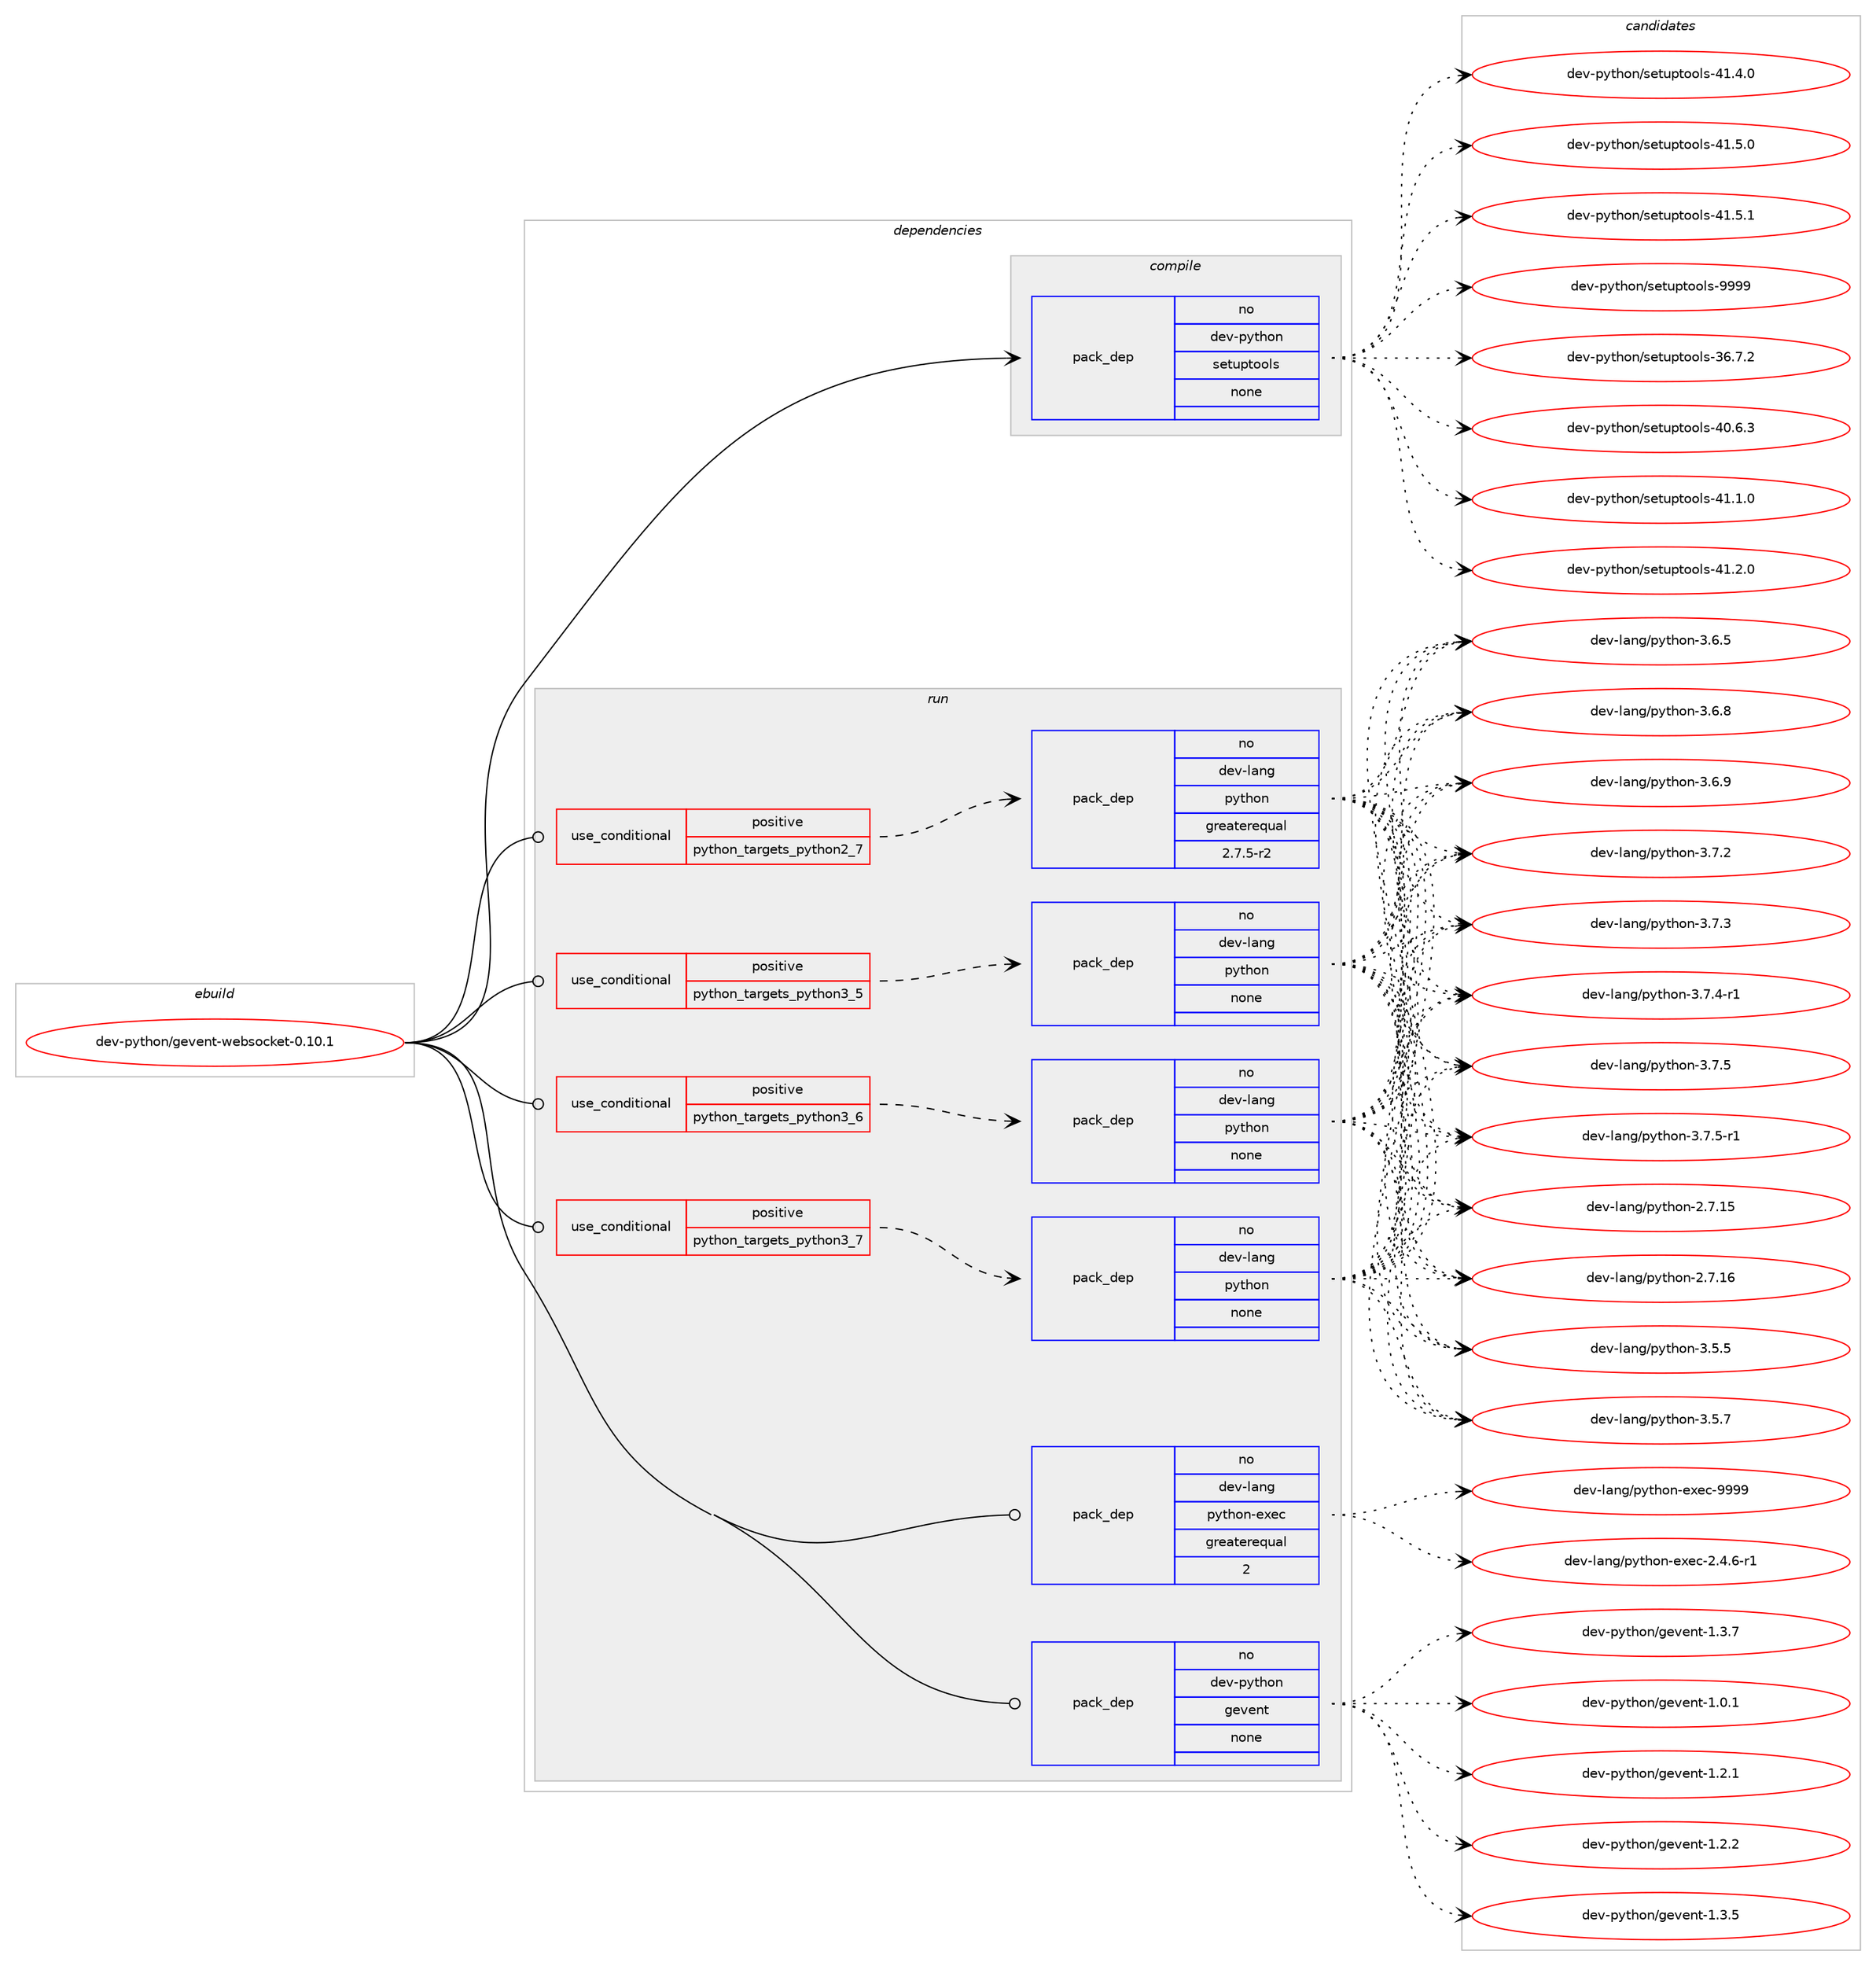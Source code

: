 digraph prolog {

# *************
# Graph options
# *************

newrank=true;
concentrate=true;
compound=true;
graph [rankdir=LR,fontname=Helvetica,fontsize=10,ranksep=1.5];#, ranksep=2.5, nodesep=0.2];
edge  [arrowhead=vee];
node  [fontname=Helvetica,fontsize=10];

# **********
# The ebuild
# **********

subgraph cluster_leftcol {
color=gray;
rank=same;
label=<<i>ebuild</i>>;
id [label="dev-python/gevent-websocket-0.10.1", color=red, width=4, href="../dev-python/gevent-websocket-0.10.1.svg"];
}

# ****************
# The dependencies
# ****************

subgraph cluster_midcol {
color=gray;
label=<<i>dependencies</i>>;
subgraph cluster_compile {
fillcolor="#eeeeee";
style=filled;
label=<<i>compile</i>>;
subgraph pack454750 {
dependency606526 [label=<<TABLE BORDER="0" CELLBORDER="1" CELLSPACING="0" CELLPADDING="4" WIDTH="220"><TR><TD ROWSPAN="6" CELLPADDING="30">pack_dep</TD></TR><TR><TD WIDTH="110">no</TD></TR><TR><TD>dev-python</TD></TR><TR><TD>setuptools</TD></TR><TR><TD>none</TD></TR><TR><TD></TD></TR></TABLE>>, shape=none, color=blue];
}
id:e -> dependency606526:w [weight=20,style="solid",arrowhead="vee"];
}
subgraph cluster_compileandrun {
fillcolor="#eeeeee";
style=filled;
label=<<i>compile and run</i>>;
}
subgraph cluster_run {
fillcolor="#eeeeee";
style=filled;
label=<<i>run</i>>;
subgraph cond139979 {
dependency606527 [label=<<TABLE BORDER="0" CELLBORDER="1" CELLSPACING="0" CELLPADDING="4"><TR><TD ROWSPAN="3" CELLPADDING="10">use_conditional</TD></TR><TR><TD>positive</TD></TR><TR><TD>python_targets_python2_7</TD></TR></TABLE>>, shape=none, color=red];
subgraph pack454751 {
dependency606528 [label=<<TABLE BORDER="0" CELLBORDER="1" CELLSPACING="0" CELLPADDING="4" WIDTH="220"><TR><TD ROWSPAN="6" CELLPADDING="30">pack_dep</TD></TR><TR><TD WIDTH="110">no</TD></TR><TR><TD>dev-lang</TD></TR><TR><TD>python</TD></TR><TR><TD>greaterequal</TD></TR><TR><TD>2.7.5-r2</TD></TR></TABLE>>, shape=none, color=blue];
}
dependency606527:e -> dependency606528:w [weight=20,style="dashed",arrowhead="vee"];
}
id:e -> dependency606527:w [weight=20,style="solid",arrowhead="odot"];
subgraph cond139980 {
dependency606529 [label=<<TABLE BORDER="0" CELLBORDER="1" CELLSPACING="0" CELLPADDING="4"><TR><TD ROWSPAN="3" CELLPADDING="10">use_conditional</TD></TR><TR><TD>positive</TD></TR><TR><TD>python_targets_python3_5</TD></TR></TABLE>>, shape=none, color=red];
subgraph pack454752 {
dependency606530 [label=<<TABLE BORDER="0" CELLBORDER="1" CELLSPACING="0" CELLPADDING="4" WIDTH="220"><TR><TD ROWSPAN="6" CELLPADDING="30">pack_dep</TD></TR><TR><TD WIDTH="110">no</TD></TR><TR><TD>dev-lang</TD></TR><TR><TD>python</TD></TR><TR><TD>none</TD></TR><TR><TD></TD></TR></TABLE>>, shape=none, color=blue];
}
dependency606529:e -> dependency606530:w [weight=20,style="dashed",arrowhead="vee"];
}
id:e -> dependency606529:w [weight=20,style="solid",arrowhead="odot"];
subgraph cond139981 {
dependency606531 [label=<<TABLE BORDER="0" CELLBORDER="1" CELLSPACING="0" CELLPADDING="4"><TR><TD ROWSPAN="3" CELLPADDING="10">use_conditional</TD></TR><TR><TD>positive</TD></TR><TR><TD>python_targets_python3_6</TD></TR></TABLE>>, shape=none, color=red];
subgraph pack454753 {
dependency606532 [label=<<TABLE BORDER="0" CELLBORDER="1" CELLSPACING="0" CELLPADDING="4" WIDTH="220"><TR><TD ROWSPAN="6" CELLPADDING="30">pack_dep</TD></TR><TR><TD WIDTH="110">no</TD></TR><TR><TD>dev-lang</TD></TR><TR><TD>python</TD></TR><TR><TD>none</TD></TR><TR><TD></TD></TR></TABLE>>, shape=none, color=blue];
}
dependency606531:e -> dependency606532:w [weight=20,style="dashed",arrowhead="vee"];
}
id:e -> dependency606531:w [weight=20,style="solid",arrowhead="odot"];
subgraph cond139982 {
dependency606533 [label=<<TABLE BORDER="0" CELLBORDER="1" CELLSPACING="0" CELLPADDING="4"><TR><TD ROWSPAN="3" CELLPADDING="10">use_conditional</TD></TR><TR><TD>positive</TD></TR><TR><TD>python_targets_python3_7</TD></TR></TABLE>>, shape=none, color=red];
subgraph pack454754 {
dependency606534 [label=<<TABLE BORDER="0" CELLBORDER="1" CELLSPACING="0" CELLPADDING="4" WIDTH="220"><TR><TD ROWSPAN="6" CELLPADDING="30">pack_dep</TD></TR><TR><TD WIDTH="110">no</TD></TR><TR><TD>dev-lang</TD></TR><TR><TD>python</TD></TR><TR><TD>none</TD></TR><TR><TD></TD></TR></TABLE>>, shape=none, color=blue];
}
dependency606533:e -> dependency606534:w [weight=20,style="dashed",arrowhead="vee"];
}
id:e -> dependency606533:w [weight=20,style="solid",arrowhead="odot"];
subgraph pack454755 {
dependency606535 [label=<<TABLE BORDER="0" CELLBORDER="1" CELLSPACING="0" CELLPADDING="4" WIDTH="220"><TR><TD ROWSPAN="6" CELLPADDING="30">pack_dep</TD></TR><TR><TD WIDTH="110">no</TD></TR><TR><TD>dev-lang</TD></TR><TR><TD>python-exec</TD></TR><TR><TD>greaterequal</TD></TR><TR><TD>2</TD></TR></TABLE>>, shape=none, color=blue];
}
id:e -> dependency606535:w [weight=20,style="solid",arrowhead="odot"];
subgraph pack454756 {
dependency606536 [label=<<TABLE BORDER="0" CELLBORDER="1" CELLSPACING="0" CELLPADDING="4" WIDTH="220"><TR><TD ROWSPAN="6" CELLPADDING="30">pack_dep</TD></TR><TR><TD WIDTH="110">no</TD></TR><TR><TD>dev-python</TD></TR><TR><TD>gevent</TD></TR><TR><TD>none</TD></TR><TR><TD></TD></TR></TABLE>>, shape=none, color=blue];
}
id:e -> dependency606536:w [weight=20,style="solid",arrowhead="odot"];
}
}

# **************
# The candidates
# **************

subgraph cluster_choices {
rank=same;
color=gray;
label=<<i>candidates</i>>;

subgraph choice454750 {
color=black;
nodesep=1;
choice100101118451121211161041111104711510111611711211611111110811545515446554650 [label="dev-python/setuptools-36.7.2", color=red, width=4,href="../dev-python/setuptools-36.7.2.svg"];
choice100101118451121211161041111104711510111611711211611111110811545524846544651 [label="dev-python/setuptools-40.6.3", color=red, width=4,href="../dev-python/setuptools-40.6.3.svg"];
choice100101118451121211161041111104711510111611711211611111110811545524946494648 [label="dev-python/setuptools-41.1.0", color=red, width=4,href="../dev-python/setuptools-41.1.0.svg"];
choice100101118451121211161041111104711510111611711211611111110811545524946504648 [label="dev-python/setuptools-41.2.0", color=red, width=4,href="../dev-python/setuptools-41.2.0.svg"];
choice100101118451121211161041111104711510111611711211611111110811545524946524648 [label="dev-python/setuptools-41.4.0", color=red, width=4,href="../dev-python/setuptools-41.4.0.svg"];
choice100101118451121211161041111104711510111611711211611111110811545524946534648 [label="dev-python/setuptools-41.5.0", color=red, width=4,href="../dev-python/setuptools-41.5.0.svg"];
choice100101118451121211161041111104711510111611711211611111110811545524946534649 [label="dev-python/setuptools-41.5.1", color=red, width=4,href="../dev-python/setuptools-41.5.1.svg"];
choice10010111845112121116104111110471151011161171121161111111081154557575757 [label="dev-python/setuptools-9999", color=red, width=4,href="../dev-python/setuptools-9999.svg"];
dependency606526:e -> choice100101118451121211161041111104711510111611711211611111110811545515446554650:w [style=dotted,weight="100"];
dependency606526:e -> choice100101118451121211161041111104711510111611711211611111110811545524846544651:w [style=dotted,weight="100"];
dependency606526:e -> choice100101118451121211161041111104711510111611711211611111110811545524946494648:w [style=dotted,weight="100"];
dependency606526:e -> choice100101118451121211161041111104711510111611711211611111110811545524946504648:w [style=dotted,weight="100"];
dependency606526:e -> choice100101118451121211161041111104711510111611711211611111110811545524946524648:w [style=dotted,weight="100"];
dependency606526:e -> choice100101118451121211161041111104711510111611711211611111110811545524946534648:w [style=dotted,weight="100"];
dependency606526:e -> choice100101118451121211161041111104711510111611711211611111110811545524946534649:w [style=dotted,weight="100"];
dependency606526:e -> choice10010111845112121116104111110471151011161171121161111111081154557575757:w [style=dotted,weight="100"];
}
subgraph choice454751 {
color=black;
nodesep=1;
choice10010111845108971101034711212111610411111045504655464953 [label="dev-lang/python-2.7.15", color=red, width=4,href="../dev-lang/python-2.7.15.svg"];
choice10010111845108971101034711212111610411111045504655464954 [label="dev-lang/python-2.7.16", color=red, width=4,href="../dev-lang/python-2.7.16.svg"];
choice100101118451089711010347112121116104111110455146534653 [label="dev-lang/python-3.5.5", color=red, width=4,href="../dev-lang/python-3.5.5.svg"];
choice100101118451089711010347112121116104111110455146534655 [label="dev-lang/python-3.5.7", color=red, width=4,href="../dev-lang/python-3.5.7.svg"];
choice100101118451089711010347112121116104111110455146544653 [label="dev-lang/python-3.6.5", color=red, width=4,href="../dev-lang/python-3.6.5.svg"];
choice100101118451089711010347112121116104111110455146544656 [label="dev-lang/python-3.6.8", color=red, width=4,href="../dev-lang/python-3.6.8.svg"];
choice100101118451089711010347112121116104111110455146544657 [label="dev-lang/python-3.6.9", color=red, width=4,href="../dev-lang/python-3.6.9.svg"];
choice100101118451089711010347112121116104111110455146554650 [label="dev-lang/python-3.7.2", color=red, width=4,href="../dev-lang/python-3.7.2.svg"];
choice100101118451089711010347112121116104111110455146554651 [label="dev-lang/python-3.7.3", color=red, width=4,href="../dev-lang/python-3.7.3.svg"];
choice1001011184510897110103471121211161041111104551465546524511449 [label="dev-lang/python-3.7.4-r1", color=red, width=4,href="../dev-lang/python-3.7.4-r1.svg"];
choice100101118451089711010347112121116104111110455146554653 [label="dev-lang/python-3.7.5", color=red, width=4,href="../dev-lang/python-3.7.5.svg"];
choice1001011184510897110103471121211161041111104551465546534511449 [label="dev-lang/python-3.7.5-r1", color=red, width=4,href="../dev-lang/python-3.7.5-r1.svg"];
dependency606528:e -> choice10010111845108971101034711212111610411111045504655464953:w [style=dotted,weight="100"];
dependency606528:e -> choice10010111845108971101034711212111610411111045504655464954:w [style=dotted,weight="100"];
dependency606528:e -> choice100101118451089711010347112121116104111110455146534653:w [style=dotted,weight="100"];
dependency606528:e -> choice100101118451089711010347112121116104111110455146534655:w [style=dotted,weight="100"];
dependency606528:e -> choice100101118451089711010347112121116104111110455146544653:w [style=dotted,weight="100"];
dependency606528:e -> choice100101118451089711010347112121116104111110455146544656:w [style=dotted,weight="100"];
dependency606528:e -> choice100101118451089711010347112121116104111110455146544657:w [style=dotted,weight="100"];
dependency606528:e -> choice100101118451089711010347112121116104111110455146554650:w [style=dotted,weight="100"];
dependency606528:e -> choice100101118451089711010347112121116104111110455146554651:w [style=dotted,weight="100"];
dependency606528:e -> choice1001011184510897110103471121211161041111104551465546524511449:w [style=dotted,weight="100"];
dependency606528:e -> choice100101118451089711010347112121116104111110455146554653:w [style=dotted,weight="100"];
dependency606528:e -> choice1001011184510897110103471121211161041111104551465546534511449:w [style=dotted,weight="100"];
}
subgraph choice454752 {
color=black;
nodesep=1;
choice10010111845108971101034711212111610411111045504655464953 [label="dev-lang/python-2.7.15", color=red, width=4,href="../dev-lang/python-2.7.15.svg"];
choice10010111845108971101034711212111610411111045504655464954 [label="dev-lang/python-2.7.16", color=red, width=4,href="../dev-lang/python-2.7.16.svg"];
choice100101118451089711010347112121116104111110455146534653 [label="dev-lang/python-3.5.5", color=red, width=4,href="../dev-lang/python-3.5.5.svg"];
choice100101118451089711010347112121116104111110455146534655 [label="dev-lang/python-3.5.7", color=red, width=4,href="../dev-lang/python-3.5.7.svg"];
choice100101118451089711010347112121116104111110455146544653 [label="dev-lang/python-3.6.5", color=red, width=4,href="../dev-lang/python-3.6.5.svg"];
choice100101118451089711010347112121116104111110455146544656 [label="dev-lang/python-3.6.8", color=red, width=4,href="../dev-lang/python-3.6.8.svg"];
choice100101118451089711010347112121116104111110455146544657 [label="dev-lang/python-3.6.9", color=red, width=4,href="../dev-lang/python-3.6.9.svg"];
choice100101118451089711010347112121116104111110455146554650 [label="dev-lang/python-3.7.2", color=red, width=4,href="../dev-lang/python-3.7.2.svg"];
choice100101118451089711010347112121116104111110455146554651 [label="dev-lang/python-3.7.3", color=red, width=4,href="../dev-lang/python-3.7.3.svg"];
choice1001011184510897110103471121211161041111104551465546524511449 [label="dev-lang/python-3.7.4-r1", color=red, width=4,href="../dev-lang/python-3.7.4-r1.svg"];
choice100101118451089711010347112121116104111110455146554653 [label="dev-lang/python-3.7.5", color=red, width=4,href="../dev-lang/python-3.7.5.svg"];
choice1001011184510897110103471121211161041111104551465546534511449 [label="dev-lang/python-3.7.5-r1", color=red, width=4,href="../dev-lang/python-3.7.5-r1.svg"];
dependency606530:e -> choice10010111845108971101034711212111610411111045504655464953:w [style=dotted,weight="100"];
dependency606530:e -> choice10010111845108971101034711212111610411111045504655464954:w [style=dotted,weight="100"];
dependency606530:e -> choice100101118451089711010347112121116104111110455146534653:w [style=dotted,weight="100"];
dependency606530:e -> choice100101118451089711010347112121116104111110455146534655:w [style=dotted,weight="100"];
dependency606530:e -> choice100101118451089711010347112121116104111110455146544653:w [style=dotted,weight="100"];
dependency606530:e -> choice100101118451089711010347112121116104111110455146544656:w [style=dotted,weight="100"];
dependency606530:e -> choice100101118451089711010347112121116104111110455146544657:w [style=dotted,weight="100"];
dependency606530:e -> choice100101118451089711010347112121116104111110455146554650:w [style=dotted,weight="100"];
dependency606530:e -> choice100101118451089711010347112121116104111110455146554651:w [style=dotted,weight="100"];
dependency606530:e -> choice1001011184510897110103471121211161041111104551465546524511449:w [style=dotted,weight="100"];
dependency606530:e -> choice100101118451089711010347112121116104111110455146554653:w [style=dotted,weight="100"];
dependency606530:e -> choice1001011184510897110103471121211161041111104551465546534511449:w [style=dotted,weight="100"];
}
subgraph choice454753 {
color=black;
nodesep=1;
choice10010111845108971101034711212111610411111045504655464953 [label="dev-lang/python-2.7.15", color=red, width=4,href="../dev-lang/python-2.7.15.svg"];
choice10010111845108971101034711212111610411111045504655464954 [label="dev-lang/python-2.7.16", color=red, width=4,href="../dev-lang/python-2.7.16.svg"];
choice100101118451089711010347112121116104111110455146534653 [label="dev-lang/python-3.5.5", color=red, width=4,href="../dev-lang/python-3.5.5.svg"];
choice100101118451089711010347112121116104111110455146534655 [label="dev-lang/python-3.5.7", color=red, width=4,href="../dev-lang/python-3.5.7.svg"];
choice100101118451089711010347112121116104111110455146544653 [label="dev-lang/python-3.6.5", color=red, width=4,href="../dev-lang/python-3.6.5.svg"];
choice100101118451089711010347112121116104111110455146544656 [label="dev-lang/python-3.6.8", color=red, width=4,href="../dev-lang/python-3.6.8.svg"];
choice100101118451089711010347112121116104111110455146544657 [label="dev-lang/python-3.6.9", color=red, width=4,href="../dev-lang/python-3.6.9.svg"];
choice100101118451089711010347112121116104111110455146554650 [label="dev-lang/python-3.7.2", color=red, width=4,href="../dev-lang/python-3.7.2.svg"];
choice100101118451089711010347112121116104111110455146554651 [label="dev-lang/python-3.7.3", color=red, width=4,href="../dev-lang/python-3.7.3.svg"];
choice1001011184510897110103471121211161041111104551465546524511449 [label="dev-lang/python-3.7.4-r1", color=red, width=4,href="../dev-lang/python-3.7.4-r1.svg"];
choice100101118451089711010347112121116104111110455146554653 [label="dev-lang/python-3.7.5", color=red, width=4,href="../dev-lang/python-3.7.5.svg"];
choice1001011184510897110103471121211161041111104551465546534511449 [label="dev-lang/python-3.7.5-r1", color=red, width=4,href="../dev-lang/python-3.7.5-r1.svg"];
dependency606532:e -> choice10010111845108971101034711212111610411111045504655464953:w [style=dotted,weight="100"];
dependency606532:e -> choice10010111845108971101034711212111610411111045504655464954:w [style=dotted,weight="100"];
dependency606532:e -> choice100101118451089711010347112121116104111110455146534653:w [style=dotted,weight="100"];
dependency606532:e -> choice100101118451089711010347112121116104111110455146534655:w [style=dotted,weight="100"];
dependency606532:e -> choice100101118451089711010347112121116104111110455146544653:w [style=dotted,weight="100"];
dependency606532:e -> choice100101118451089711010347112121116104111110455146544656:w [style=dotted,weight="100"];
dependency606532:e -> choice100101118451089711010347112121116104111110455146544657:w [style=dotted,weight="100"];
dependency606532:e -> choice100101118451089711010347112121116104111110455146554650:w [style=dotted,weight="100"];
dependency606532:e -> choice100101118451089711010347112121116104111110455146554651:w [style=dotted,weight="100"];
dependency606532:e -> choice1001011184510897110103471121211161041111104551465546524511449:w [style=dotted,weight="100"];
dependency606532:e -> choice100101118451089711010347112121116104111110455146554653:w [style=dotted,weight="100"];
dependency606532:e -> choice1001011184510897110103471121211161041111104551465546534511449:w [style=dotted,weight="100"];
}
subgraph choice454754 {
color=black;
nodesep=1;
choice10010111845108971101034711212111610411111045504655464953 [label="dev-lang/python-2.7.15", color=red, width=4,href="../dev-lang/python-2.7.15.svg"];
choice10010111845108971101034711212111610411111045504655464954 [label="dev-lang/python-2.7.16", color=red, width=4,href="../dev-lang/python-2.7.16.svg"];
choice100101118451089711010347112121116104111110455146534653 [label="dev-lang/python-3.5.5", color=red, width=4,href="../dev-lang/python-3.5.5.svg"];
choice100101118451089711010347112121116104111110455146534655 [label="dev-lang/python-3.5.7", color=red, width=4,href="../dev-lang/python-3.5.7.svg"];
choice100101118451089711010347112121116104111110455146544653 [label="dev-lang/python-3.6.5", color=red, width=4,href="../dev-lang/python-3.6.5.svg"];
choice100101118451089711010347112121116104111110455146544656 [label="dev-lang/python-3.6.8", color=red, width=4,href="../dev-lang/python-3.6.8.svg"];
choice100101118451089711010347112121116104111110455146544657 [label="dev-lang/python-3.6.9", color=red, width=4,href="../dev-lang/python-3.6.9.svg"];
choice100101118451089711010347112121116104111110455146554650 [label="dev-lang/python-3.7.2", color=red, width=4,href="../dev-lang/python-3.7.2.svg"];
choice100101118451089711010347112121116104111110455146554651 [label="dev-lang/python-3.7.3", color=red, width=4,href="../dev-lang/python-3.7.3.svg"];
choice1001011184510897110103471121211161041111104551465546524511449 [label="dev-lang/python-3.7.4-r1", color=red, width=4,href="../dev-lang/python-3.7.4-r1.svg"];
choice100101118451089711010347112121116104111110455146554653 [label="dev-lang/python-3.7.5", color=red, width=4,href="../dev-lang/python-3.7.5.svg"];
choice1001011184510897110103471121211161041111104551465546534511449 [label="dev-lang/python-3.7.5-r1", color=red, width=4,href="../dev-lang/python-3.7.5-r1.svg"];
dependency606534:e -> choice10010111845108971101034711212111610411111045504655464953:w [style=dotted,weight="100"];
dependency606534:e -> choice10010111845108971101034711212111610411111045504655464954:w [style=dotted,weight="100"];
dependency606534:e -> choice100101118451089711010347112121116104111110455146534653:w [style=dotted,weight="100"];
dependency606534:e -> choice100101118451089711010347112121116104111110455146534655:w [style=dotted,weight="100"];
dependency606534:e -> choice100101118451089711010347112121116104111110455146544653:w [style=dotted,weight="100"];
dependency606534:e -> choice100101118451089711010347112121116104111110455146544656:w [style=dotted,weight="100"];
dependency606534:e -> choice100101118451089711010347112121116104111110455146544657:w [style=dotted,weight="100"];
dependency606534:e -> choice100101118451089711010347112121116104111110455146554650:w [style=dotted,weight="100"];
dependency606534:e -> choice100101118451089711010347112121116104111110455146554651:w [style=dotted,weight="100"];
dependency606534:e -> choice1001011184510897110103471121211161041111104551465546524511449:w [style=dotted,weight="100"];
dependency606534:e -> choice100101118451089711010347112121116104111110455146554653:w [style=dotted,weight="100"];
dependency606534:e -> choice1001011184510897110103471121211161041111104551465546534511449:w [style=dotted,weight="100"];
}
subgraph choice454755 {
color=black;
nodesep=1;
choice10010111845108971101034711212111610411111045101120101994550465246544511449 [label="dev-lang/python-exec-2.4.6-r1", color=red, width=4,href="../dev-lang/python-exec-2.4.6-r1.svg"];
choice10010111845108971101034711212111610411111045101120101994557575757 [label="dev-lang/python-exec-9999", color=red, width=4,href="../dev-lang/python-exec-9999.svg"];
dependency606535:e -> choice10010111845108971101034711212111610411111045101120101994550465246544511449:w [style=dotted,weight="100"];
dependency606535:e -> choice10010111845108971101034711212111610411111045101120101994557575757:w [style=dotted,weight="100"];
}
subgraph choice454756 {
color=black;
nodesep=1;
choice1001011184511212111610411111047103101118101110116454946484649 [label="dev-python/gevent-1.0.1", color=red, width=4,href="../dev-python/gevent-1.0.1.svg"];
choice1001011184511212111610411111047103101118101110116454946504649 [label="dev-python/gevent-1.2.1", color=red, width=4,href="../dev-python/gevent-1.2.1.svg"];
choice1001011184511212111610411111047103101118101110116454946504650 [label="dev-python/gevent-1.2.2", color=red, width=4,href="../dev-python/gevent-1.2.2.svg"];
choice1001011184511212111610411111047103101118101110116454946514653 [label="dev-python/gevent-1.3.5", color=red, width=4,href="../dev-python/gevent-1.3.5.svg"];
choice1001011184511212111610411111047103101118101110116454946514655 [label="dev-python/gevent-1.3.7", color=red, width=4,href="../dev-python/gevent-1.3.7.svg"];
dependency606536:e -> choice1001011184511212111610411111047103101118101110116454946484649:w [style=dotted,weight="100"];
dependency606536:e -> choice1001011184511212111610411111047103101118101110116454946504649:w [style=dotted,weight="100"];
dependency606536:e -> choice1001011184511212111610411111047103101118101110116454946504650:w [style=dotted,weight="100"];
dependency606536:e -> choice1001011184511212111610411111047103101118101110116454946514653:w [style=dotted,weight="100"];
dependency606536:e -> choice1001011184511212111610411111047103101118101110116454946514655:w [style=dotted,weight="100"];
}
}

}
